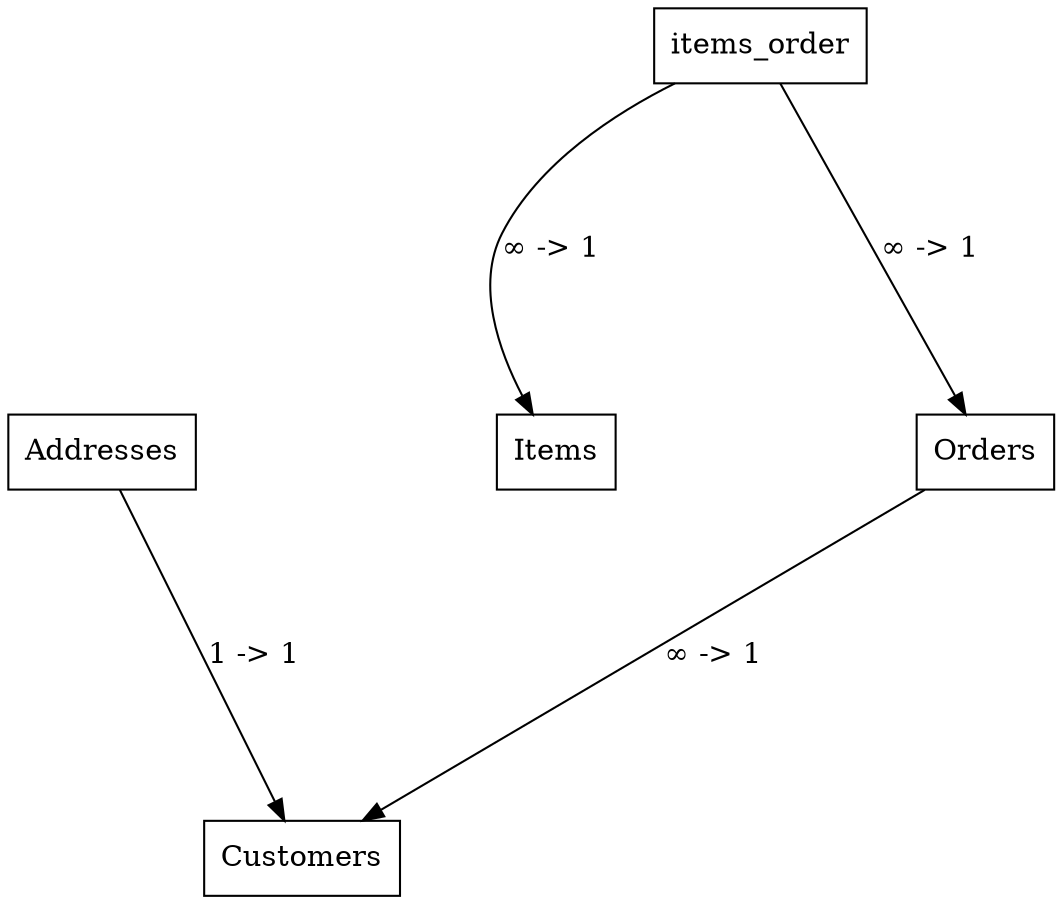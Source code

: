 digraph Relationships {
nodesep="2.0"
ranksep="2.0"
lblstyle="above"
	node [shape=box]
	Addresses
	Customers
	Items
	Orders
	items_order
		Addresses -> Customers [label="1 -> 1"]
		Orders -> Customers [label="∞ -> 1"]
		items_order -> Orders [label="∞ -> 1"]
		items_order -> Items [label="∞ -> 1"]
}